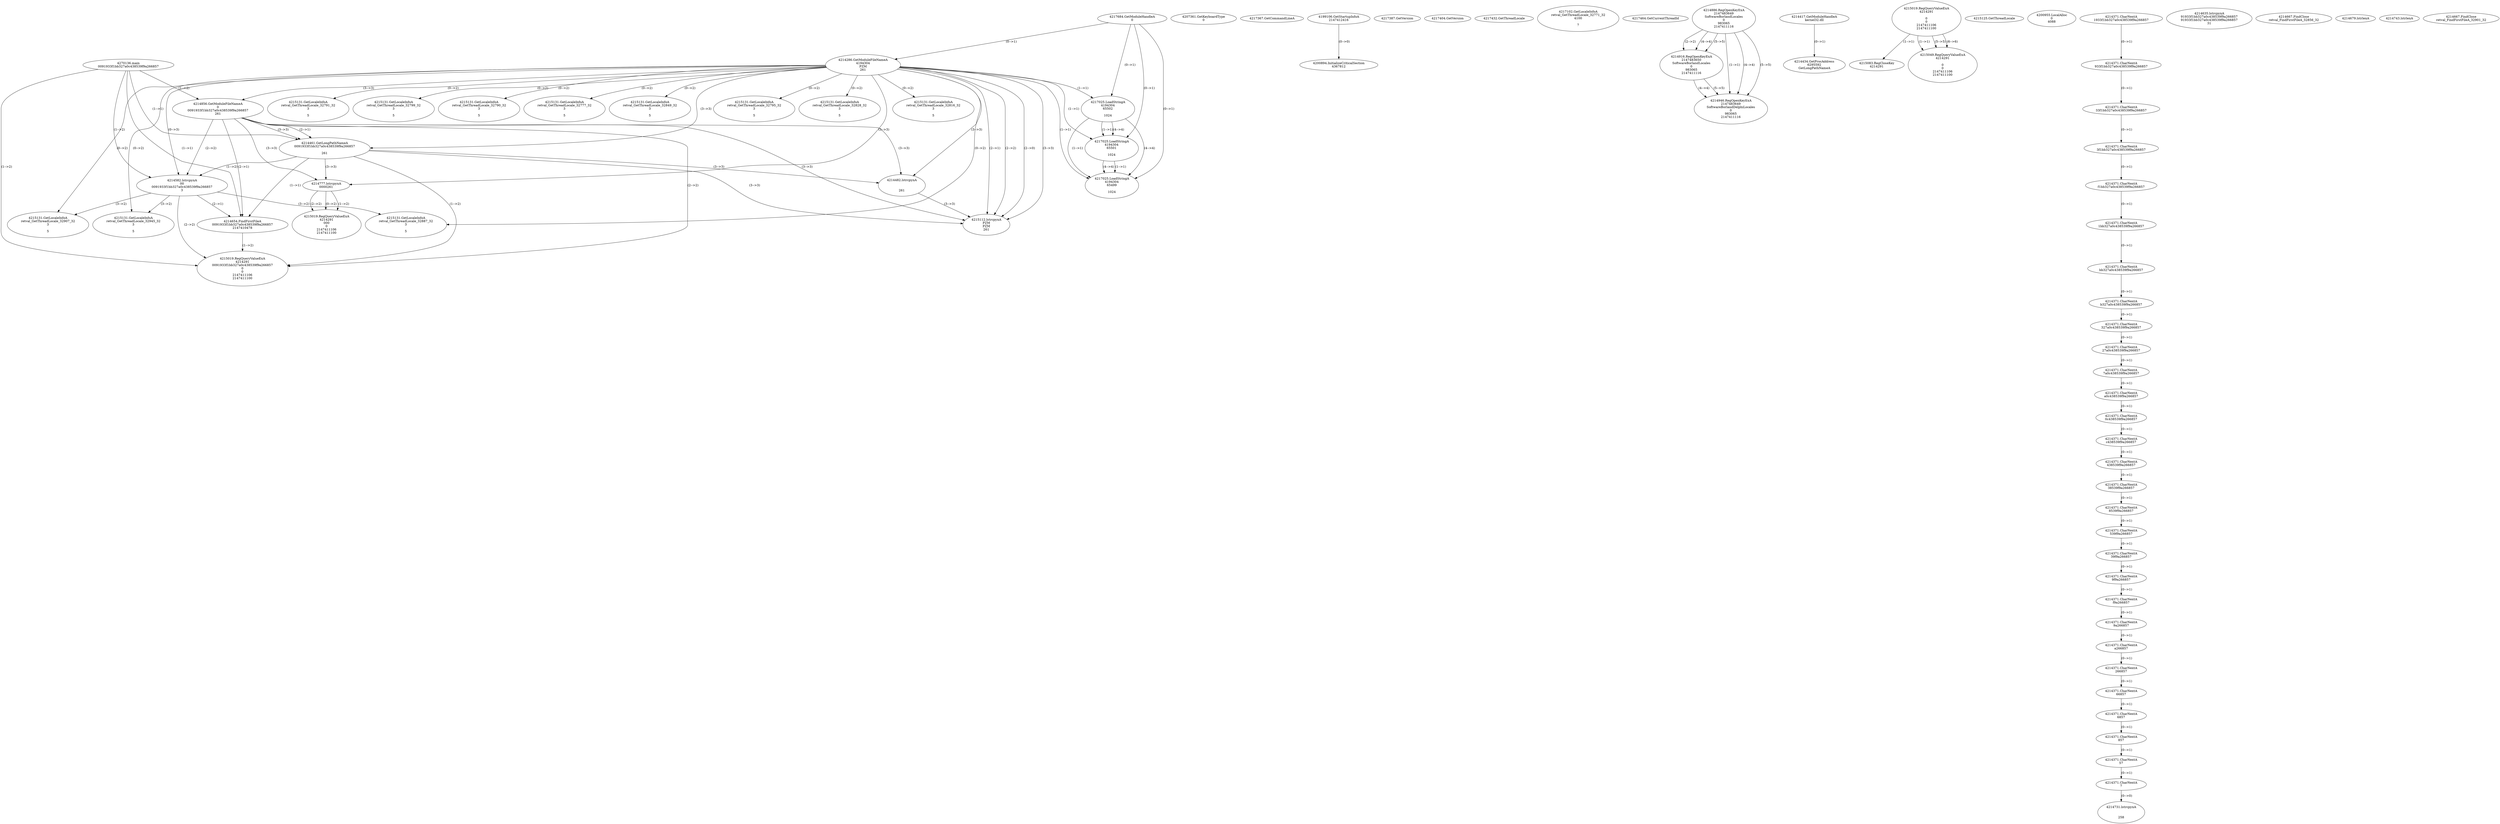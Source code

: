 // Global SCDG with merge call
digraph {
	0 [label="4270136.main
0091933f1bb327a0c438539f9a266857"]
	1 [label="4217684.GetModuleHandleA
0"]
	2 [label="4207361.GetKeyboardType
0"]
	3 [label="4217367.GetCommandLineA
"]
	4 [label="4199106.GetStartupInfoA
2147412416"]
	5 [label="4217387.GetVersion
"]
	6 [label="4217404.GetVersion
"]
	7 [label="4217432.GetThreadLocale
"]
	8 [label="4217102.GetLocaleInfoA
retval_GetThreadLocale_32771_32
4100

7"]
	9 [label="4217464.GetCurrentThreadId
"]
	10 [label="4214286.GetModuleFileNameA
4194304
PZM
261"]
	1 -> 10 [label="(0-->1)"]
	11 [label="4214856.GetModuleFileNameA
0
0091933f1bb327a0c438539f9a266857
261"]
	0 -> 11 [label="(1-->2)"]
	10 -> 11 [label="(3-->3)"]
	12 [label="4214886.RegOpenKeyExA
2147483649
Software\Borland\Locales
0
983065
2147411116"]
	13 [label="4214417.GetModuleHandleA
kernel32.dll"]
	14 [label="4214434.GetProcAddress
6295592
GetLongPathNameA"]
	13 -> 14 [label="(0-->1)"]
	15 [label="4214461.GetLongPathNameA
0091933f1bb327a0c438539f9a266857

261"]
	0 -> 15 [label="(1-->1)"]
	11 -> 15 [label="(2-->1)"]
	10 -> 15 [label="(3-->3)"]
	11 -> 15 [label="(3-->3)"]
	16 [label="4214482.lstrcpynA


261"]
	10 -> 16 [label="(3-->3)"]
	11 -> 16 [label="(3-->3)"]
	15 -> 16 [label="(3-->3)"]
	17 [label="4215019.RegQueryValueExA
4214291

0
0
2147411106
2147411100"]
	18 [label="4215083.RegCloseKey
4214291"]
	17 -> 18 [label="(1-->1)"]
	19 [label="4215112.lstrcpynA
PZM
PZM
261"]
	10 -> 19 [label="(2-->1)"]
	10 -> 19 [label="(2-->2)"]
	10 -> 19 [label="(3-->3)"]
	11 -> 19 [label="(3-->3)"]
	15 -> 19 [label="(3-->3)"]
	16 -> 19 [label="(3-->3)"]
	10 -> 19 [label="(2-->0)"]
	20 [label="4215125.GetThreadLocale
"]
	21 [label="4215131.GetLocaleInfoA
retval_GetThreadLocale_32816_32
3

5"]
	10 -> 21 [label="(0-->2)"]
	22 [label="4217025.LoadStringA
4194304
65502

1024"]
	1 -> 22 [label="(0-->1)"]
	10 -> 22 [label="(1-->1)"]
	23 [label="4215049.RegQueryValueExA
4214291

0
0
2147411106
2147411100"]
	17 -> 23 [label="(1-->1)"]
	17 -> 23 [label="(5-->5)"]
	17 -> 23 [label="(6-->6)"]
	24 [label="4215131.GetLocaleInfoA
retval_GetThreadLocale_32791_32
3

5"]
	10 -> 24 [label="(0-->2)"]
	25 [label="4200894.InitializeCriticalSection
4367812"]
	4 -> 25 [label="(0-->0)"]
	26 [label="4200955.LocalAlloc
0
4088"]
	27 [label="4214582.lstrcpynA
00
0091933f1bb327a0c438539f9a266857
3"]
	0 -> 27 [label="(1-->2)"]
	11 -> 27 [label="(2-->2)"]
	15 -> 27 [label="(1-->2)"]
	10 -> 27 [label="(0-->3)"]
	28 [label="4214371.CharNextA
1933f1bb327a0c438539f9a266857"]
	29 [label="4214371.CharNextA
933f1bb327a0c438539f9a266857"]
	28 -> 29 [label="(0-->1)"]
	30 [label="4214371.CharNextA
33f1bb327a0c438539f9a266857"]
	29 -> 30 [label="(0-->1)"]
	31 [label="4214371.CharNextA
3f1bb327a0c438539f9a266857"]
	30 -> 31 [label="(0-->1)"]
	32 [label="4214371.CharNextA
f1bb327a0c438539f9a266857"]
	31 -> 32 [label="(0-->1)"]
	33 [label="4214371.CharNextA
1bb327a0c438539f9a266857"]
	32 -> 33 [label="(0-->1)"]
	34 [label="4214371.CharNextA
bb327a0c438539f9a266857"]
	33 -> 34 [label="(0-->1)"]
	35 [label="4214371.CharNextA
b327a0c438539f9a266857"]
	34 -> 35 [label="(0-->1)"]
	36 [label="4214371.CharNextA
327a0c438539f9a266857"]
	35 -> 36 [label="(0-->1)"]
	37 [label="4214371.CharNextA
27a0c438539f9a266857"]
	36 -> 37 [label="(0-->1)"]
	38 [label="4214371.CharNextA
7a0c438539f9a266857"]
	37 -> 38 [label="(0-->1)"]
	39 [label="4214371.CharNextA
a0c438539f9a266857"]
	38 -> 39 [label="(0-->1)"]
	40 [label="4214371.CharNextA
0c438539f9a266857"]
	39 -> 40 [label="(0-->1)"]
	41 [label="4214371.CharNextA
c438539f9a266857"]
	40 -> 41 [label="(0-->1)"]
	42 [label="4214371.CharNextA
438539f9a266857"]
	41 -> 42 [label="(0-->1)"]
	43 [label="4214371.CharNextA
38539f9a266857"]
	42 -> 43 [label="(0-->1)"]
	44 [label="4214371.CharNextA
8539f9a266857"]
	43 -> 44 [label="(0-->1)"]
	45 [label="4214371.CharNextA
539f9a266857"]
	44 -> 45 [label="(0-->1)"]
	46 [label="4214371.CharNextA
39f9a266857"]
	45 -> 46 [label="(0-->1)"]
	47 [label="4214371.CharNextA
9f9a266857"]
	46 -> 47 [label="(0-->1)"]
	48 [label="4214371.CharNextA
f9a266857"]
	47 -> 48 [label="(0-->1)"]
	49 [label="4214371.CharNextA
9a266857"]
	48 -> 49 [label="(0-->1)"]
	50 [label="4214371.CharNextA
a266857"]
	49 -> 50 [label="(0-->1)"]
	51 [label="4214371.CharNextA
266857"]
	50 -> 51 [label="(0-->1)"]
	52 [label="4214371.CharNextA
66857"]
	51 -> 52 [label="(0-->1)"]
	53 [label="4214371.CharNextA
6857"]
	52 -> 53 [label="(0-->1)"]
	54 [label="4214371.CharNextA
857"]
	53 -> 54 [label="(0-->1)"]
	55 [label="4214371.CharNextA
57"]
	54 -> 55 [label="(0-->1)"]
	56 [label="4214371.CharNextA
7"]
	55 -> 56 [label="(0-->1)"]
	57 [label="4214635.lstrcpynA
91933f1bb327a0c438539f9a266857
91933f1bb327a0c438539f9a266857
31"]
	58 [label="4214654.FindFirstFileA
0091933f1bb327a0c438539f9a266857
2147410478"]
	0 -> 58 [label="(1-->1)"]
	11 -> 58 [label="(2-->1)"]
	15 -> 58 [label="(1-->1)"]
	27 -> 58 [label="(2-->1)"]
	59 [label="4214667.FindClose
retval_FindFirstFileA_32856_32"]
	60 [label="4214679.lstrlenA
"]
	61 [label="4214731.lstrcpynA


258"]
	56 -> 61 [label="(0-->0)"]
	62 [label="4214743.lstrlenA
"]
	63 [label="4214777.lstrcpynA
00\
00\
261"]
	10 -> 63 [label="(3-->3)"]
	11 -> 63 [label="(3-->3)"]
	15 -> 63 [label="(3-->3)"]
	64 [label="4215019.RegQueryValueExA
4214291
00\
0
0
2147411106
2147411100"]
	63 -> 64 [label="(1-->2)"]
	63 -> 64 [label="(2-->2)"]
	63 -> 64 [label="(0-->2)"]
	65 [label="4215131.GetLocaleInfoA
retval_GetThreadLocale_32887_32
3

5"]
	10 -> 65 [label="(0-->2)"]
	27 -> 65 [label="(3-->2)"]
	66 [label="4214916.RegOpenKeyExA
2147483650
Software\Borland\Locales
0
983065
2147411116"]
	12 -> 66 [label="(2-->2)"]
	12 -> 66 [label="(4-->4)"]
	12 -> 66 [label="(5-->5)"]
	67 [label="4214946.RegOpenKeyExA
2147483649
Software\Borland\Delphi\Locales
0
983065
2147411116"]
	12 -> 67 [label="(1-->1)"]
	12 -> 67 [label="(4-->4)"]
	66 -> 67 [label="(4-->4)"]
	12 -> 67 [label="(5-->5)"]
	66 -> 67 [label="(5-->5)"]
	68 [label="4214667.FindClose
retval_FindFirstFileA_32901_32"]
	69 [label="4215131.GetLocaleInfoA
retval_GetThreadLocale_32945_32
3

5"]
	10 -> 69 [label="(0-->2)"]
	27 -> 69 [label="(3-->2)"]
	70 [label="4215131.GetLocaleInfoA
retval_GetThreadLocale_32799_32
3

5"]
	10 -> 70 [label="(0-->2)"]
	71 [label="4217025.LoadStringA
4194304
65501

1024"]
	1 -> 71 [label="(0-->1)"]
	10 -> 71 [label="(1-->1)"]
	22 -> 71 [label="(1-->1)"]
	22 -> 71 [label="(4-->4)"]
	72 [label="4217025.LoadStringA
4194304
65499

1024"]
	1 -> 72 [label="(0-->1)"]
	10 -> 72 [label="(1-->1)"]
	22 -> 72 [label="(1-->1)"]
	71 -> 72 [label="(1-->1)"]
	22 -> 72 [label="(4-->4)"]
	71 -> 72 [label="(4-->4)"]
	73 [label="4215131.GetLocaleInfoA
retval_GetThreadLocale_32790_32
3

5"]
	10 -> 73 [label="(0-->2)"]
	74 [label="4215131.GetLocaleInfoA
retval_GetThreadLocale_32777_32
3

5"]
	10 -> 74 [label="(0-->2)"]
	75 [label="4215131.GetLocaleInfoA
retval_GetThreadLocale_32849_32
3

5"]
	10 -> 75 [label="(0-->2)"]
	76 [label="4215019.RegQueryValueExA
4214291
0091933f1bb327a0c438539f9a266857
0
0
2147411106
2147411100"]
	0 -> 76 [label="(1-->2)"]
	11 -> 76 [label="(2-->2)"]
	15 -> 76 [label="(1-->2)"]
	27 -> 76 [label="(2-->2)"]
	58 -> 76 [label="(1-->2)"]
	77 [label="4215131.GetLocaleInfoA
retval_GetThreadLocale_32907_32
3

5"]
	10 -> 77 [label="(0-->2)"]
	27 -> 77 [label="(3-->2)"]
	78 [label="4215131.GetLocaleInfoA
retval_GetThreadLocale_32795_32
3

5"]
	10 -> 78 [label="(0-->2)"]
	79 [label="4215131.GetLocaleInfoA
retval_GetThreadLocale_32828_32
3

5"]
	10 -> 79 [label="(0-->2)"]
}
